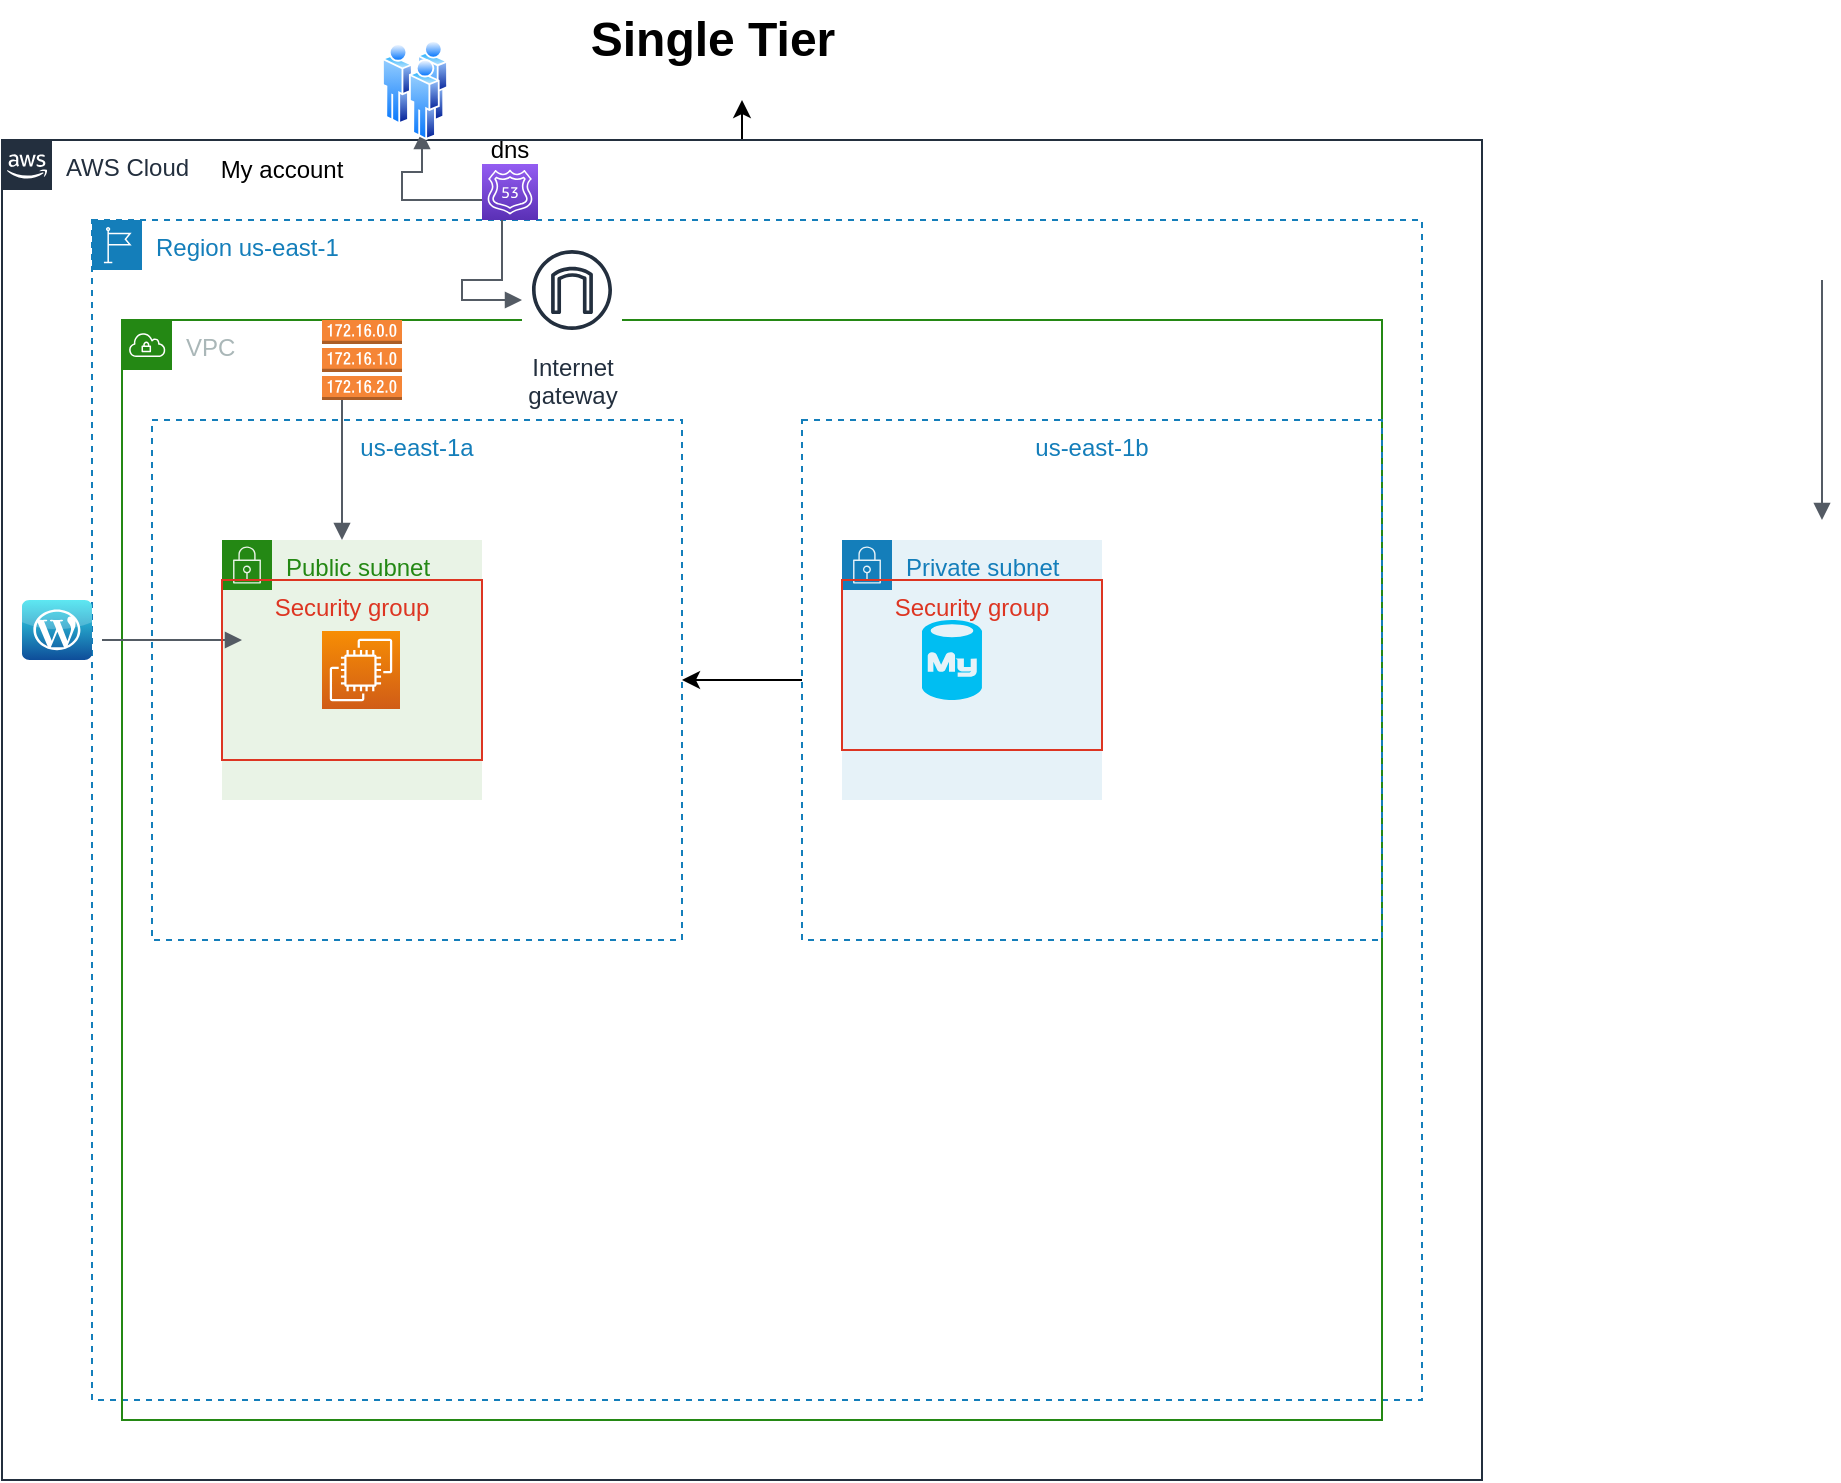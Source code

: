 <mxfile version="21.6.8" type="github">
  <diagram name="Page-1" id="56knVvjj2u2CIRRqfRTc">
    <mxGraphModel dx="840" dy="1559" grid="1" gridSize="10" guides="1" tooltips="1" connect="1" arrows="1" fold="1" page="1" pageScale="1" pageWidth="850" pageHeight="1100" math="0" shadow="0">
      <root>
        <mxCell id="0" />
        <mxCell id="1" parent="0" />
        <mxCell id="UWBqWSYBu2Z39quqlVep-2" style="edgeStyle=orthogonalEdgeStyle;rounded=0;orthogonalLoop=1;jettySize=auto;html=1;exitX=0.5;exitY=0;exitDx=0;exitDy=0;" parent="1" source="UWBqWSYBu2Z39quqlVep-1" edge="1">
          <mxGeometry relative="1" as="geometry">
            <mxPoint x="440" y="40" as="targetPoint" />
          </mxGeometry>
        </mxCell>
        <mxCell id="UWBqWSYBu2Z39quqlVep-1" value="AWS Cloud" style="points=[[0,0],[0.25,0],[0.5,0],[0.75,0],[1,0],[1,0.25],[1,0.5],[1,0.75],[1,1],[0.75,1],[0.5,1],[0.25,1],[0,1],[0,0.75],[0,0.5],[0,0.25]];outlineConnect=0;gradientColor=none;html=1;whiteSpace=wrap;fontSize=12;fontStyle=0;container=1;pointerEvents=0;collapsible=0;recursiveResize=0;shape=mxgraph.aws4.group;grIcon=mxgraph.aws4.group_aws_cloud_alt;strokeColor=#232F3E;fillColor=none;verticalAlign=top;align=left;spacingLeft=30;fontColor=#232F3E;dashed=0;" parent="1" vertex="1">
          <mxGeometry x="70" y="60" width="740" height="670" as="geometry" />
        </mxCell>
        <mxCell id="UWBqWSYBu2Z39quqlVep-7" value="My account" style="text;html=1;strokeColor=none;fillColor=none;align=center;verticalAlign=middle;whiteSpace=wrap;rounded=0;" parent="UWBqWSYBu2Z39quqlVep-1" vertex="1">
          <mxGeometry x="100" width="80" height="30" as="geometry" />
        </mxCell>
        <mxCell id="UWBqWSYBu2Z39quqlVep-6" value="Region us-east-1" style="points=[[0,0],[0.25,0],[0.5,0],[0.75,0],[1,0],[1,0.25],[1,0.5],[1,0.75],[1,1],[0.75,1],[0.5,1],[0.25,1],[0,1],[0,0.75],[0,0.5],[0,0.25]];outlineConnect=0;gradientColor=none;html=1;whiteSpace=wrap;fontSize=12;fontStyle=0;container=1;pointerEvents=0;collapsible=0;recursiveResize=0;shape=mxgraph.aws4.group;grIcon=mxgraph.aws4.group_region;strokeColor=#147EBA;fillColor=none;verticalAlign=top;align=left;spacingLeft=30;fontColor=#147EBA;dashed=1;" parent="UWBqWSYBu2Z39quqlVep-1" vertex="1">
          <mxGeometry x="45" y="40" width="665" height="590" as="geometry" />
        </mxCell>
        <mxCell id="HdUqujcSjbwmHMOw8zNv-16" value="" style="edgeStyle=orthogonalEdgeStyle;html=1;endArrow=block;elbow=vertical;startArrow=block;startFill=1;endFill=1;strokeColor=#545B64;rounded=0;" edge="1" parent="UWBqWSYBu2Z39quqlVep-6" target="HdUqujcSjbwmHMOw8zNv-4">
          <mxGeometry width="100" relative="1" as="geometry">
            <mxPoint x="165" y="-44" as="sourcePoint" />
            <mxPoint x="185" y="16" as="targetPoint" />
            <Array as="points">
              <mxPoint x="165" y="-24" />
              <mxPoint x="155" y="-24" />
              <mxPoint x="155" y="-10" />
              <mxPoint x="205" y="-10" />
              <mxPoint x="205" y="30" />
              <mxPoint x="185" y="30" />
              <mxPoint x="185" y="40" />
            </Array>
          </mxGeometry>
        </mxCell>
        <mxCell id="HdUqujcSjbwmHMOw8zNv-6" value="" style="dashed=0;outlineConnect=0;html=1;align=center;labelPosition=center;verticalLabelPosition=bottom;verticalAlign=top;shape=mxgraph.webicons.wordpress_2;fillColor=#35E2EE;gradientColor=#0E4D99" vertex="1" parent="UWBqWSYBu2Z39quqlVep-1">
          <mxGeometry x="10" y="230" width="35" height="30" as="geometry" />
        </mxCell>
        <mxCell id="HdUqujcSjbwmHMOw8zNv-5" value="" style="sketch=0;points=[[0,0,0],[0.25,0,0],[0.5,0,0],[0.75,0,0],[1,0,0],[0,1,0],[0.25,1,0],[0.5,1,0],[0.75,1,0],[1,1,0],[0,0.25,0],[0,0.5,0],[0,0.75,0],[1,0.25,0],[1,0.5,0],[1,0.75,0]];outlineConnect=0;fontColor=#232F3E;gradientColor=#945DF2;gradientDirection=north;fillColor=#5A30B5;strokeColor=#ffffff;dashed=0;verticalLabelPosition=bottom;verticalAlign=top;align=center;html=1;fontSize=12;fontStyle=0;aspect=fixed;shape=mxgraph.aws4.resourceIcon;resIcon=mxgraph.aws4.route_53;" vertex="1" parent="UWBqWSYBu2Z39quqlVep-1">
          <mxGeometry x="240" y="12" width="28" height="28" as="geometry" />
        </mxCell>
        <mxCell id="HdUqujcSjbwmHMOw8zNv-9" value="dns" style="text;html=1;strokeColor=none;fillColor=none;align=center;verticalAlign=middle;whiteSpace=wrap;rounded=0;" vertex="1" parent="UWBqWSYBu2Z39quqlVep-1">
          <mxGeometry x="224" y="-10" width="60" height="30" as="geometry" />
        </mxCell>
        <mxCell id="UWBqWSYBu2Z39quqlVep-3" value="Single Tier" style="text;strokeColor=none;fillColor=none;html=1;fontSize=24;fontStyle=1;verticalAlign=middle;align=center;" parent="1" vertex="1">
          <mxGeometry x="375" y="-10" width="100" height="40" as="geometry" />
        </mxCell>
        <mxCell id="UWBqWSYBu2Z39quqlVep-9" value="VPC" style="points=[[0,0],[0.25,0],[0.5,0],[0.75,0],[1,0],[1,0.25],[1,0.5],[1,0.75],[1,1],[0.75,1],[0.5,1],[0.25,1],[0,1],[0,0.75],[0,0.5],[0,0.25]];outlineConnect=0;gradientColor=none;html=1;whiteSpace=wrap;fontSize=12;fontStyle=0;container=1;pointerEvents=0;collapsible=0;recursiveResize=0;shape=mxgraph.aws4.group;grIcon=mxgraph.aws4.group_vpc;strokeColor=#248814;fillColor=none;verticalAlign=top;align=left;spacingLeft=30;fontColor=#AAB7B8;dashed=0;" parent="1" vertex="1">
          <mxGeometry x="130" y="150" width="630" height="550" as="geometry" />
        </mxCell>
        <mxCell id="UWBqWSYBu2Z39quqlVep-10" value="us-east-1a" style="fillColor=none;strokeColor=#147EBA;dashed=1;verticalAlign=top;fontStyle=0;fontColor=#147EBA;whiteSpace=wrap;html=1;" parent="UWBqWSYBu2Z39quqlVep-9" vertex="1">
          <mxGeometry x="15" y="50" width="265" height="260" as="geometry" />
        </mxCell>
        <mxCell id="HdUqujcSjbwmHMOw8zNv-47" value="" style="edgeStyle=orthogonalEdgeStyle;rounded=0;orthogonalLoop=1;jettySize=auto;html=1;" edge="1" parent="UWBqWSYBu2Z39quqlVep-9" source="UWBqWSYBu2Z39quqlVep-11" target="UWBqWSYBu2Z39quqlVep-10">
          <mxGeometry relative="1" as="geometry" />
        </mxCell>
        <mxCell id="UWBqWSYBu2Z39quqlVep-11" value="us-east-1b" style="fillColor=none;strokeColor=#147EBA;dashed=1;verticalAlign=top;fontStyle=0;fontColor=#147EBA;whiteSpace=wrap;html=1;" parent="UWBqWSYBu2Z39quqlVep-9" vertex="1">
          <mxGeometry x="340" y="50" width="290" height="260" as="geometry" />
        </mxCell>
        <mxCell id="HdUqujcSjbwmHMOw8zNv-1" value="Private subnet" style="points=[[0,0],[0.25,0],[0.5,0],[0.75,0],[1,0],[1,0.25],[1,0.5],[1,0.75],[1,1],[0.75,1],[0.5,1],[0.25,1],[0,1],[0,0.75],[0,0.5],[0,0.25]];outlineConnect=0;gradientColor=none;html=1;whiteSpace=wrap;fontSize=12;fontStyle=0;container=1;pointerEvents=0;collapsible=0;recursiveResize=0;shape=mxgraph.aws4.group;grIcon=mxgraph.aws4.group_security_group;grStroke=0;strokeColor=#147EBA;fillColor=#E6F2F8;verticalAlign=top;align=left;spacingLeft=30;fontColor=#147EBA;dashed=0;" vertex="1" parent="UWBqWSYBu2Z39quqlVep-9">
          <mxGeometry x="360" y="110" width="130" height="130" as="geometry" />
        </mxCell>
        <mxCell id="HdUqujcSjbwmHMOw8zNv-17" value="" style="verticalLabelPosition=bottom;html=1;verticalAlign=top;align=center;strokeColor=none;fillColor=#00BEF2;shape=mxgraph.azure.mysql_database;" vertex="1" parent="HdUqujcSjbwmHMOw8zNv-1">
          <mxGeometry x="40" y="40" width="30" height="40" as="geometry" />
        </mxCell>
        <mxCell id="HdUqujcSjbwmHMOw8zNv-2" value="Public subnet" style="points=[[0,0],[0.25,0],[0.5,0],[0.75,0],[1,0],[1,0.25],[1,0.5],[1,0.75],[1,1],[0.75,1],[0.5,1],[0.25,1],[0,1],[0,0.75],[0,0.5],[0,0.25]];outlineConnect=0;gradientColor=none;html=1;whiteSpace=wrap;fontSize=12;fontStyle=0;container=1;pointerEvents=0;collapsible=0;recursiveResize=0;shape=mxgraph.aws4.group;grIcon=mxgraph.aws4.group_security_group;grStroke=0;strokeColor=#248814;fillColor=#E9F3E6;verticalAlign=top;align=left;spacingLeft=30;fontColor=#248814;dashed=0;" vertex="1" parent="UWBqWSYBu2Z39quqlVep-9">
          <mxGeometry x="50" y="110" width="130" height="130" as="geometry" />
        </mxCell>
        <mxCell id="HdUqujcSjbwmHMOw8zNv-3" value="" style="sketch=0;points=[[0,0,0],[0.25,0,0],[0.5,0,0],[0.75,0,0],[1,0,0],[0,1,0],[0.25,1,0],[0.5,1,0],[0.75,1,0],[1,1,0],[0,0.25,0],[0,0.5,0],[0,0.75,0],[1,0.25,0],[1,0.5,0],[1,0.75,0]];outlineConnect=0;fontColor=#232F3E;gradientColor=#F78E04;gradientDirection=north;fillColor=#D05C17;strokeColor=#ffffff;dashed=0;verticalLabelPosition=bottom;verticalAlign=top;align=center;html=1;fontSize=12;fontStyle=0;aspect=fixed;shape=mxgraph.aws4.resourceIcon;resIcon=mxgraph.aws4.ec2;" vertex="1" parent="HdUqujcSjbwmHMOw8zNv-2">
          <mxGeometry x="50" y="45.5" width="39" height="39" as="geometry" />
        </mxCell>
        <mxCell id="HdUqujcSjbwmHMOw8zNv-7" value="" style="edgeStyle=orthogonalEdgeStyle;html=1;endArrow=block;elbow=vertical;startArrow=none;endFill=1;strokeColor=#545B64;rounded=0;" edge="1" parent="UWBqWSYBu2Z39quqlVep-9">
          <mxGeometry width="100" relative="1" as="geometry">
            <mxPoint x="-10" y="160" as="sourcePoint" />
            <mxPoint x="60" y="160" as="targetPoint" />
          </mxGeometry>
        </mxCell>
        <mxCell id="HdUqujcSjbwmHMOw8zNv-21" value="" style="outlineConnect=0;dashed=0;verticalLabelPosition=bottom;verticalAlign=top;align=center;html=1;shape=mxgraph.aws3.route_table;fillColor=#F58536;gradientColor=none;" vertex="1" parent="UWBqWSYBu2Z39quqlVep-9">
          <mxGeometry x="100" width="40" height="40" as="geometry" />
        </mxCell>
        <mxCell id="HdUqujcSjbwmHMOw8zNv-44" value="" style="edgeStyle=orthogonalEdgeStyle;html=1;endArrow=block;elbow=vertical;startArrow=none;endFill=1;strokeColor=#545B64;rounded=0;" edge="1" parent="UWBqWSYBu2Z39quqlVep-9">
          <mxGeometry width="100" relative="1" as="geometry">
            <mxPoint x="110" y="40" as="sourcePoint" />
            <mxPoint x="110" y="110" as="targetPoint" />
          </mxGeometry>
        </mxCell>
        <mxCell id="HdUqujcSjbwmHMOw8zNv-45" value="Security group" style="fillColor=none;strokeColor=#DD3522;verticalAlign=top;fontStyle=0;fontColor=#DD3522;whiteSpace=wrap;html=1;" vertex="1" parent="UWBqWSYBu2Z39quqlVep-9">
          <mxGeometry x="50" y="130" width="130" height="90" as="geometry" />
        </mxCell>
        <mxCell id="HdUqujcSjbwmHMOw8zNv-46" value="Security group" style="fillColor=none;strokeColor=#DD3522;verticalAlign=top;fontStyle=0;fontColor=#DD3522;whiteSpace=wrap;html=1;" vertex="1" parent="UWBqWSYBu2Z39quqlVep-9">
          <mxGeometry x="360" y="130" width="130" height="85" as="geometry" />
        </mxCell>
        <mxCell id="HdUqujcSjbwmHMOw8zNv-10" value="" style="image;aspect=fixed;perimeter=ellipsePerimeter;html=1;align=center;shadow=0;dashed=0;spacingTop=3;image=img/lib/active_directory/users.svg;" vertex="1" parent="1">
          <mxGeometry x="260" y="10" width="33" height="50" as="geometry" />
        </mxCell>
        <mxCell id="HdUqujcSjbwmHMOw8zNv-4" value="Internet&#xa;gateway" style="sketch=0;outlineConnect=0;fontColor=#232F3E;gradientColor=none;strokeColor=#232F3E;fillColor=#ffffff;dashed=0;verticalLabelPosition=bottom;verticalAlign=top;align=center;html=1;fontSize=12;fontStyle=0;aspect=fixed;shape=mxgraph.aws4.resourceIcon;resIcon=mxgraph.aws4.internet_gateway;" vertex="1" parent="1">
          <mxGeometry x="330" y="110" width="50" height="50" as="geometry" />
        </mxCell>
        <mxCell id="HdUqujcSjbwmHMOw8zNv-22" value="" style="edgeStyle=orthogonalEdgeStyle;html=1;endArrow=block;elbow=vertical;startArrow=none;endFill=1;strokeColor=#545B64;rounded=0;" edge="1" parent="1">
          <mxGeometry width="100" relative="1" as="geometry">
            <mxPoint x="980" y="190" as="sourcePoint" />
            <mxPoint x="980" y="250" as="targetPoint" />
            <Array as="points">
              <mxPoint x="980" y="130" />
            </Array>
          </mxGeometry>
        </mxCell>
      </root>
    </mxGraphModel>
  </diagram>
</mxfile>

